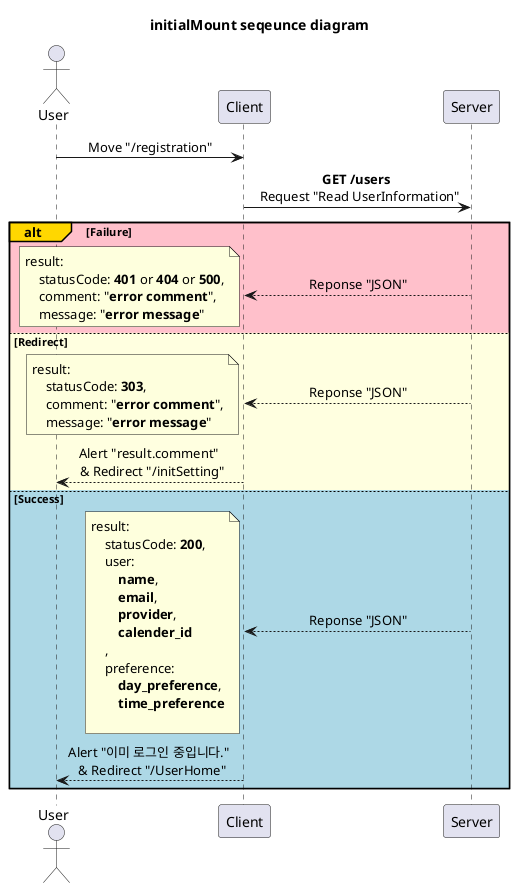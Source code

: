 @startuml initialMount
'http://localhost:3000/registration

title initialMount seqeunce diagram

skinparam SequenceMessageAlignment center

participant Server order 30
participant Client order 20
actor User order 10

User -> Client: Move "/registration"

Client -> Server: **GET /users** \n Request "Read UserInformation"

alt#Gold #Pink Failure
    Client <-- Server: Reponse "JSON"
    note left
        result:
            statusCode: **401** or **404** or **500**,
            comment: "**error comment**",
            message: "**error message**"
    end note

else #LightYellow Redirect
    Client <-- Server: Reponse "JSON"
    note left
        result:
            statusCode: **303**,
            comment: "**error comment**",
            message: "**error message**"
    end note
    User <-- Client: Alert "result.comment" \n & Redirect "/initSetting"

else #LightBlue Success
    Client <-- Server: Reponse "JSON"
    note left
        result:
            statusCode: **200**,
            user:
                **name**,
                **email**,
                **provider**,
                **calender_id**
            ,
            preference:
                **day_preference**,
                **time_preference**

    end note
    User <-- Client: Alert "이미 로그인 중입니다." \n & Redirect "/UserHome"

end

@enduml